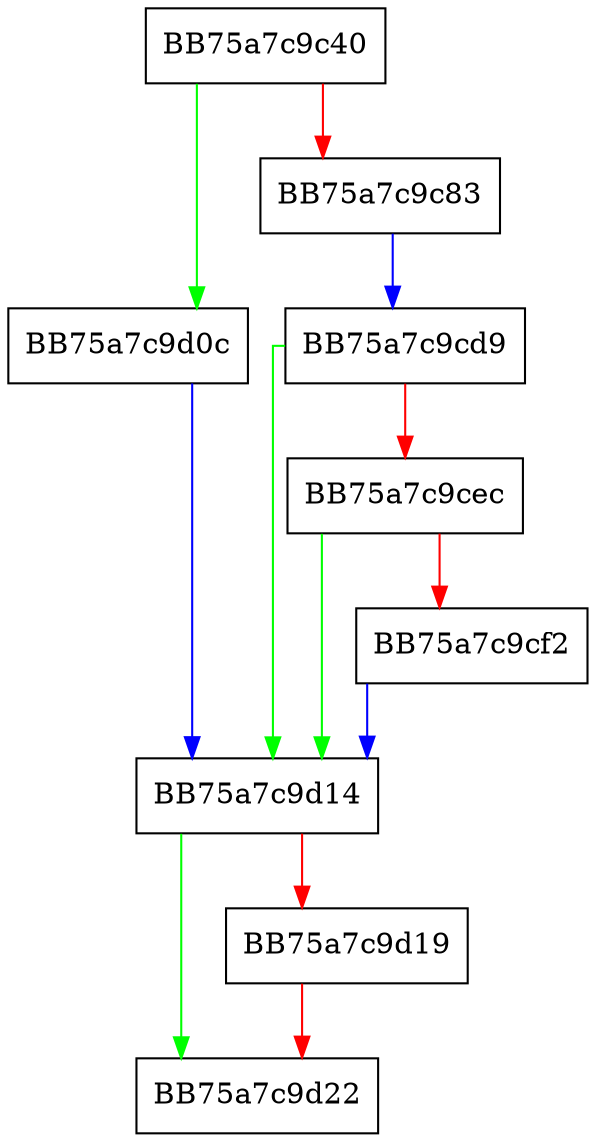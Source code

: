 digraph LogAsrDeviceModeAuditForRule {
  node [shape="box"];
  graph [splines=ortho];
  BB75a7c9c40 -> BB75a7c9d0c [color="green"];
  BB75a7c9c40 -> BB75a7c9c83 [color="red"];
  BB75a7c9c83 -> BB75a7c9cd9 [color="blue"];
  BB75a7c9cd9 -> BB75a7c9d14 [color="green"];
  BB75a7c9cd9 -> BB75a7c9cec [color="red"];
  BB75a7c9cec -> BB75a7c9d14 [color="green"];
  BB75a7c9cec -> BB75a7c9cf2 [color="red"];
  BB75a7c9cf2 -> BB75a7c9d14 [color="blue"];
  BB75a7c9d0c -> BB75a7c9d14 [color="blue"];
  BB75a7c9d14 -> BB75a7c9d22 [color="green"];
  BB75a7c9d14 -> BB75a7c9d19 [color="red"];
  BB75a7c9d19 -> BB75a7c9d22 [color="red"];
}